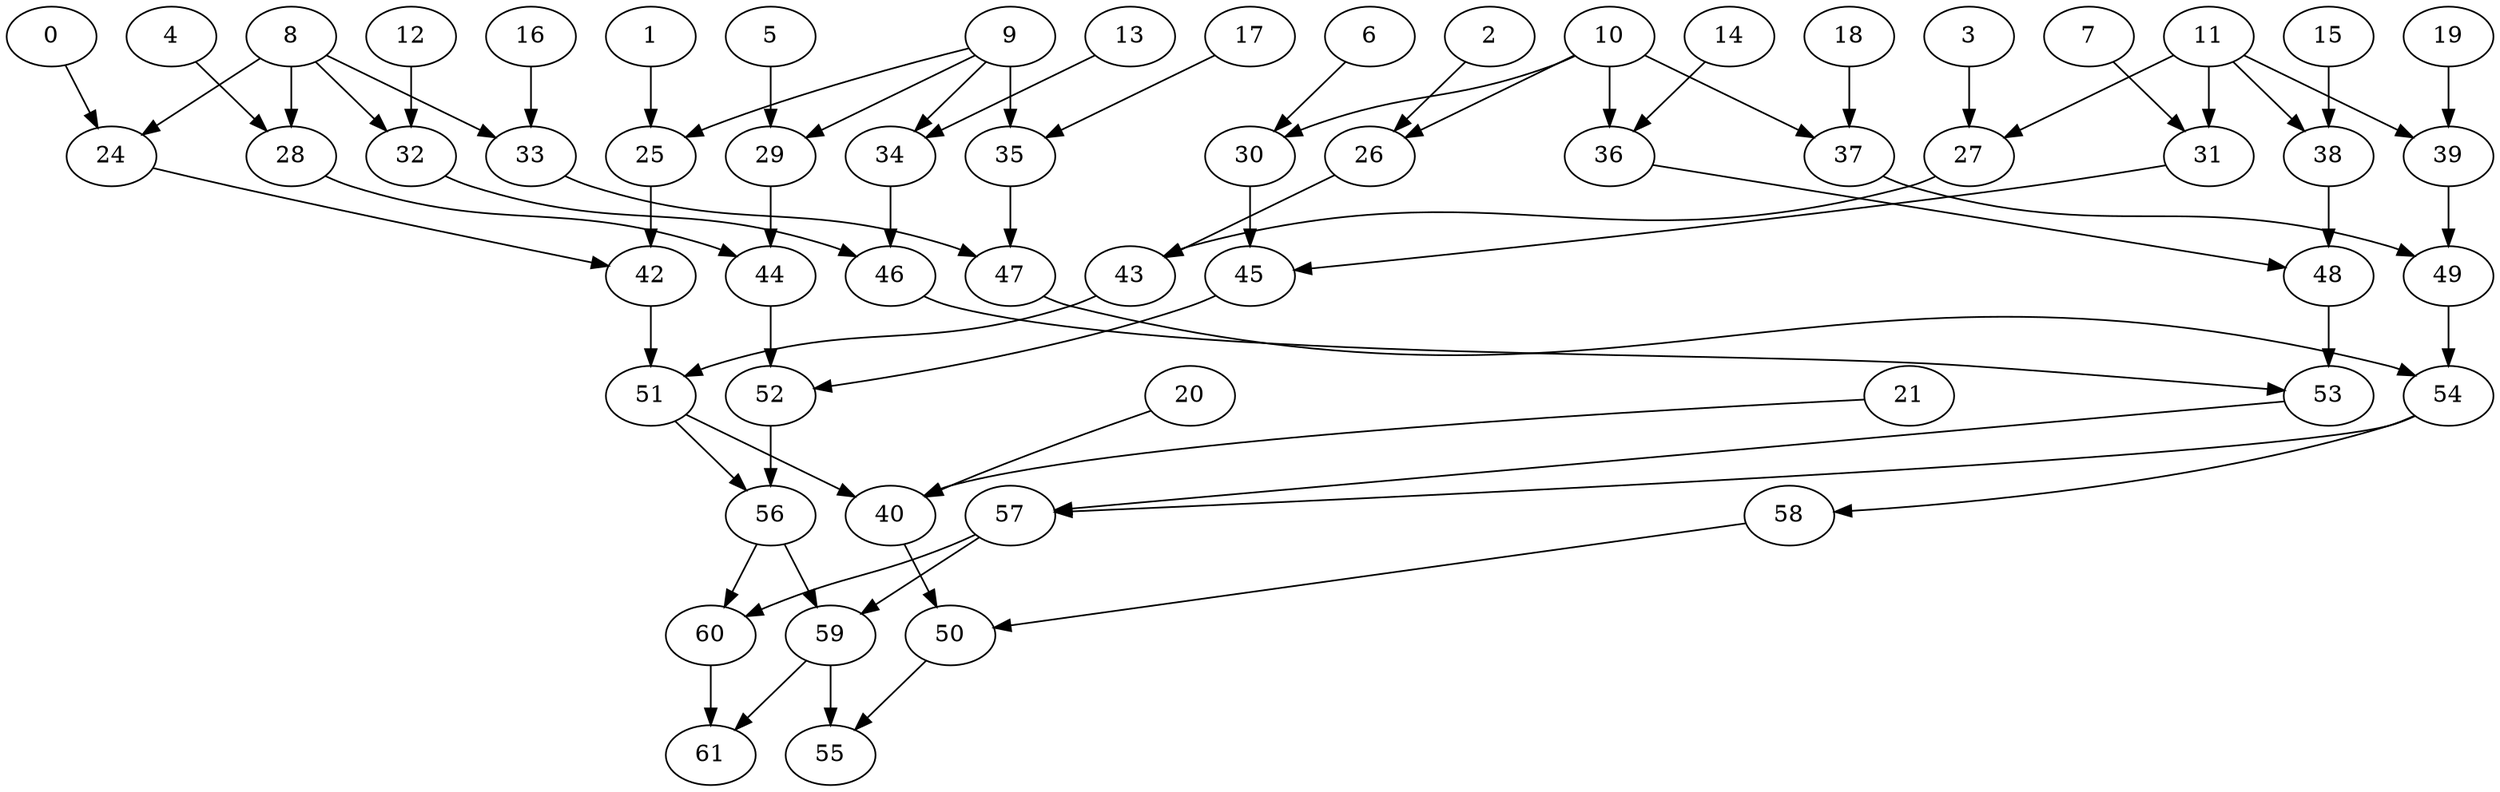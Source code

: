 digraph G {
    0;
    24;
    42;
    1;
    25;
    2;
    26;
    43;
    3;
    27;
    4;
    28;
    44;
    5;
    29;
    6;
    30;
    45;
    7;
    31;
    8;
    32;
    33;
    46;
    47;
    9;
    34;
    35;
    10;
    36;
    37;
    48;
    49;
    11;
    38;
    39;
    12;
    13;
    14;
    15;
    16;
    17;
    18;
    19;
    20;
    40;
    50;
    21;
    51;
    52;
    53;
    54;
    55;
    56;
    57;
    58;
    59;
    60;
    61;
    0 -> 24 [weight=0];
    24 -> 42 [weight=0];
    42 -> 51 [weight=4];
    1 -> 25 [weight=0];
    25 -> 42 [weight=0];
    2 -> 26 [weight=0];
    26 -> 43 [weight=1];
    43 -> 51 [weight=4];
    3 -> 27 [weight=4];
    27 -> 43 [weight=0];
    4 -> 28 [weight=0];
    28 -> 44 [weight=0];
    44 -> 52 [weight=6];
    5 -> 29 [weight=1];
    29 -> 44 [weight=1];
    6 -> 30 [weight=0];
    30 -> 45 [weight=1];
    45 -> 52 [weight=4];
    7 -> 31 [weight=0];
    31 -> 45 [weight=0];
    8 -> 24 [weight=0];
    8 -> 28 [weight=3];
    8 -> 32 [weight=0];
    8 -> 33 [weight=0];
    32 -> 46 [weight=0];
    33 -> 47 [weight=0];
    46 -> 53 [weight=0];
    47 -> 54 [weight=0];
    9 -> 25 [weight=0];
    9 -> 29 [weight=0];
    9 -> 34 [weight=2];
    9 -> 35 [weight=4];
    34 -> 46 [weight=2];
    35 -> 47 [weight=0];
    10 -> 26 [weight=0];
    10 -> 30 [weight=1];
    10 -> 36 [weight=5];
    10 -> 37 [weight=0];
    36 -> 48 [weight=0];
    37 -> 49 [weight=0];
    48 -> 53 [weight=2];
    49 -> 54 [weight=1];
    11 -> 27 [weight=0];
    11 -> 31 [weight=7];
    11 -> 38 [weight=0];
    11 -> 39 [weight=1];
    38 -> 48 [weight=2];
    39 -> 49 [weight=2];
    12 -> 32 [weight=0];
    13 -> 34 [weight=0];
    14 -> 36 [weight=0];
    15 -> 38 [weight=1];
    16 -> 33 [weight=0];
    17 -> 35 [weight=0];
    18 -> 37 [weight=0];
    19 -> 39 [weight=0];
    20 -> 40 [weight=0];
    40 -> 50 [weight=6];
    50 -> 55 [weight=0];
    21 -> 40 [weight=0];
    51 -> 40 [weight=0];
    51 -> 56 [weight=0];
    52 -> 56 [weight=1];
    53 -> 57 [weight=0];
    54 -> 57 [weight=0];
    54 -> 58 [weight=0];
    56 -> 59 [weight=2];
    56 -> 60 [weight=1];
    57 -> 59 [weight=4];
    57 -> 60 [weight=3];
    58 -> 50 [weight=0];
    59 -> 55 [weight=8];
    59 -> 61 [weight=0];
    60 -> 61 [weight=1];
}
